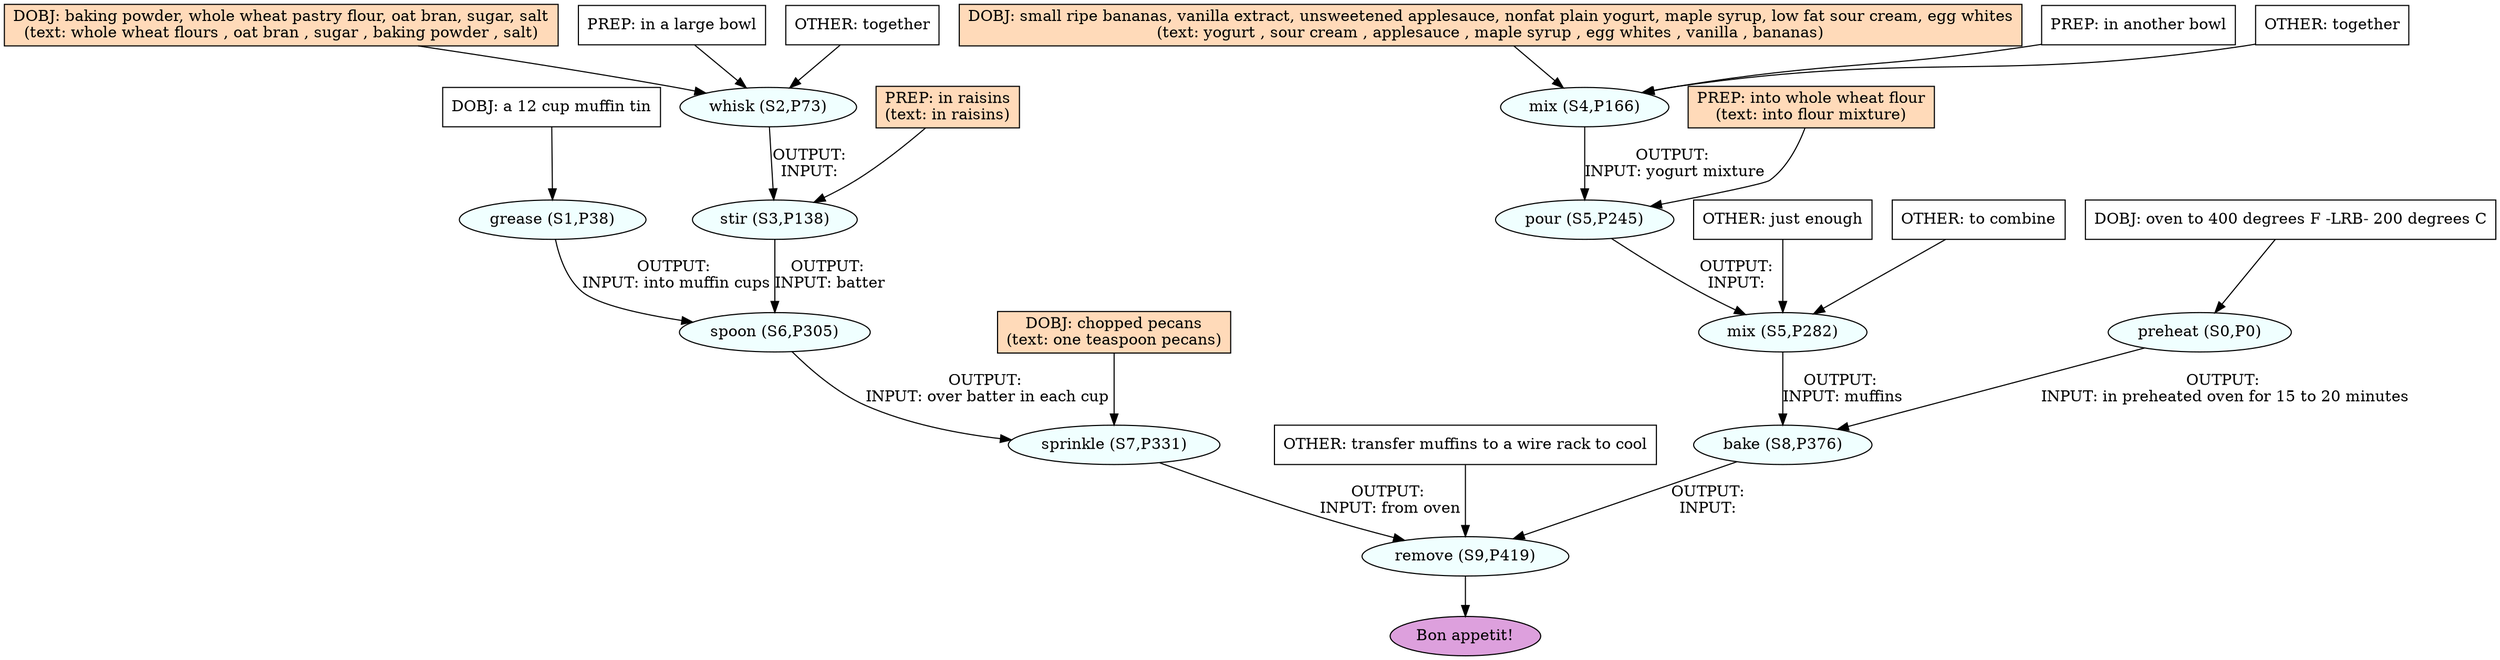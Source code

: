 digraph recipe {
E0[label="preheat (S0,P0)", shape=oval, style=filled, fillcolor=azure]
E1[label="grease (S1,P38)", shape=oval, style=filled, fillcolor=azure]
E2[label="whisk (S2,P73)", shape=oval, style=filled, fillcolor=azure]
E3[label="stir (S3,P138)", shape=oval, style=filled, fillcolor=azure]
E4[label="mix (S4,P166)", shape=oval, style=filled, fillcolor=azure]
E5[label="pour (S5,P245)", shape=oval, style=filled, fillcolor=azure]
E6[label="mix (S5,P282)", shape=oval, style=filled, fillcolor=azure]
E7[label="spoon (S6,P305)", shape=oval, style=filled, fillcolor=azure]
E8[label="sprinkle (S7,P331)", shape=oval, style=filled, fillcolor=azure]
E9[label="bake (S8,P376)", shape=oval, style=filled, fillcolor=azure]
E10[label="remove (S9,P419)", shape=oval, style=filled, fillcolor=azure]
D1[label="DOBJ: a 12 cup muffin tin", shape=box, style=filled, fillcolor=white]
D1 -> E1
D4[label="DOBJ: small ripe bananas, vanilla extract, unsweetened applesauce, nonfat plain yogurt, maple syrup, low fat sour cream, egg whites
(text: yogurt , sour cream , applesauce , maple syrup , egg whites , vanilla , bananas)", shape=box, style=filled, fillcolor=peachpuff]
D4 -> E4
P4_0[label="PREP: in another bowl", shape=box, style=filled, fillcolor=white]
P4_0 -> E4
O4_0[label="OTHER: together", shape=box, style=filled, fillcolor=white]
O4_0 -> E4
D0[label="DOBJ: oven to 400 degrees F -LRB- 200 degrees C", shape=box, style=filled, fillcolor=white]
D0 -> E0
D2[label="DOBJ: baking powder, whole wheat pastry flour, oat bran, sugar, salt
(text: whole wheat flours , oat bran , sugar , baking powder , salt)", shape=box, style=filled, fillcolor=peachpuff]
D2 -> E2
P2_0[label="PREP: in a large bowl", shape=box, style=filled, fillcolor=white]
P2_0 -> E2
O2_0[label="OTHER: together", shape=box, style=filled, fillcolor=white]
O2_0 -> E2
E2 -> E3 [label="OUTPUT: 
INPUT: "]
P3_0_ing[label="PREP: in raisins
(text: in raisins)", shape=box, style=filled, fillcolor=peachpuff]
P3_0_ing -> E3
E4 -> E5 [label="OUTPUT: 
INPUT: yogurt mixture"]
P5_0_ing[label="PREP: into whole wheat flour
(text: into flour mixture)", shape=box, style=filled, fillcolor=peachpuff]
P5_0_ing -> E5
E5 -> E6 [label="OUTPUT: 
INPUT: "]
O6_0_0[label="OTHER: just enough", shape=box, style=filled, fillcolor=white]
O6_0_0 -> E6
O6_1_0[label="OTHER: to combine", shape=box, style=filled, fillcolor=white]
O6_1_0 -> E6
E3 -> E7 [label="OUTPUT: 
INPUT: batter"]
E1 -> E7 [label="OUTPUT: 
INPUT: into muffin cups"]
D8_ing[label="DOBJ: chopped pecans
(text: one teaspoon pecans)", shape=box, style=filled, fillcolor=peachpuff]
D8_ing -> E8
E7 -> E8 [label="OUTPUT: 
INPUT: over batter in each cup"]
E6 -> E9 [label="OUTPUT: 
INPUT: muffins"]
E0 -> E9 [label="OUTPUT: 
INPUT: in preheated oven for 15 to 20 minutes"]
E9 -> E10 [label="OUTPUT: 
INPUT: "]
E8 -> E10 [label="OUTPUT: 
INPUT: from oven"]
O10_0_0[label="OTHER: transfer muffins to a wire rack to cool", shape=box, style=filled, fillcolor=white]
O10_0_0 -> E10
EOR[label="Bon appetit!", shape=oval, style=filled, fillcolor=plum]
E10 -> EOR
}
